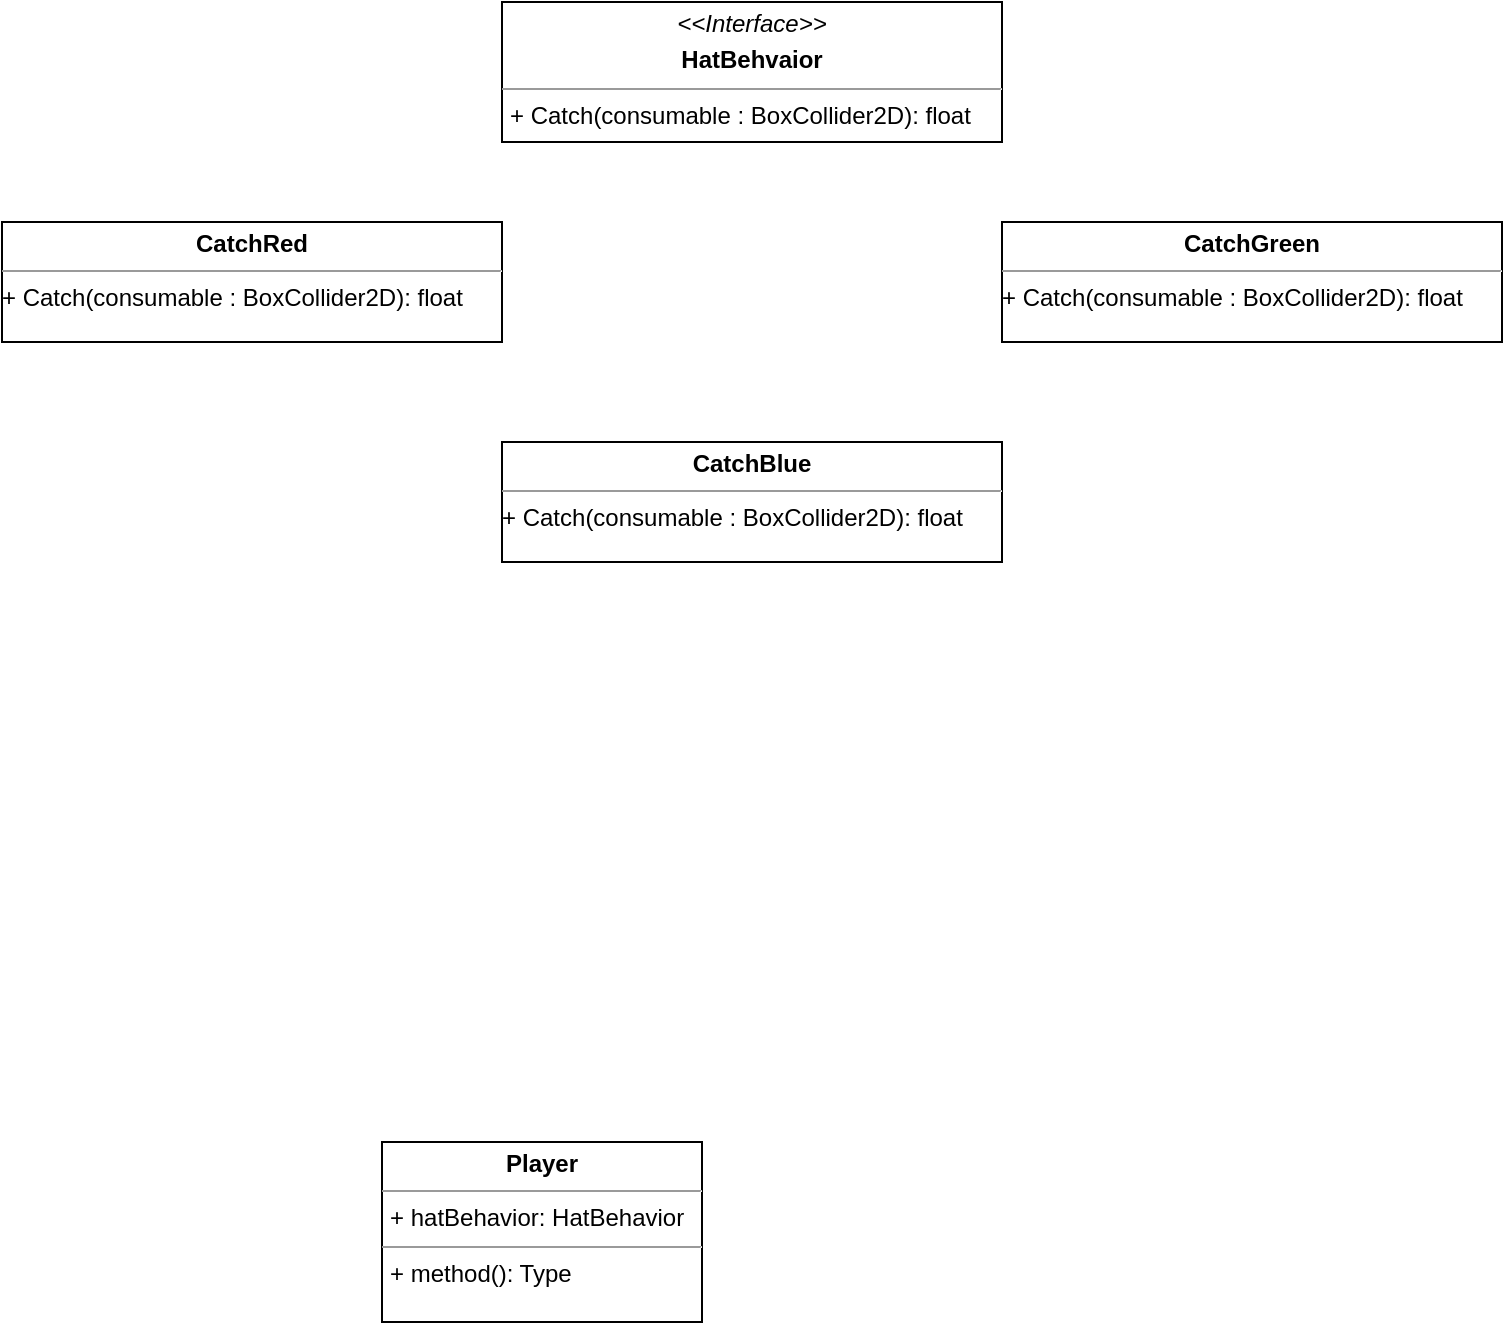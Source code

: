 <mxfile version="20.8.11" type="github">
  <diagram name="Page-1" id="_drXOrPgHEnCKHgYDRfn">
    <mxGraphModel dx="989" dy="1172" grid="1" gridSize="10" guides="1" tooltips="1" connect="1" arrows="1" fold="1" page="1" pageScale="1" pageWidth="850" pageHeight="1100" math="0" shadow="0">
      <root>
        <mxCell id="0" />
        <mxCell id="1" parent="0" />
        <mxCell id="OY9QgAVdFtcm1IzDkcS8-1" value="&lt;p style=&quot;margin:0px;margin-top:4px;text-align:center;&quot;&gt;&lt;i&gt;&amp;lt;&amp;lt;Interface&amp;gt;&amp;gt;&lt;/i&gt;&lt;/p&gt;&lt;p style=&quot;margin:0px;margin-top:4px;text-align:center;&quot;&gt;&lt;b&gt;HatBehvaior&lt;/b&gt;&lt;b&gt;&lt;br&gt;&lt;/b&gt;&lt;/p&gt;&lt;hr size=&quot;1&quot;&gt;&lt;p style=&quot;margin:0px;margin-left:4px;&quot;&gt;+ Catch(consumable : BoxCollider2D): float&lt;br&gt;&lt;/p&gt;" style="verticalAlign=top;align=left;overflow=fill;fontSize=12;fontFamily=Helvetica;html=1;" parent="1" vertex="1">
          <mxGeometry x="300" y="30" width="250" height="70" as="geometry" />
        </mxCell>
        <mxCell id="OY9QgAVdFtcm1IzDkcS8-2" value="&lt;p style=&quot;margin:0px;margin-top:4px;text-align:center;&quot;&gt;&lt;b&gt;CatchRed&lt;/b&gt;&lt;/p&gt;&lt;hr size=&quot;1&quot;&gt;+ Catch(consumable : BoxCollider2D): float" style="verticalAlign=top;align=left;overflow=fill;fontSize=12;fontFamily=Helvetica;html=1;" parent="1" vertex="1">
          <mxGeometry x="50" y="140" width="250" height="60" as="geometry" />
        </mxCell>
        <mxCell id="hLs7GmLyj4tSTQkJ18Le-1" value="&lt;p style=&quot;margin:0px;margin-top:4px;text-align:center;&quot;&gt;&lt;b&gt;CatchGreen&lt;/b&gt;&lt;/p&gt;&lt;hr size=&quot;1&quot;&gt;+ Catch(consumable : BoxCollider2D): float" style="verticalAlign=top;align=left;overflow=fill;fontSize=12;fontFamily=Helvetica;html=1;" vertex="1" parent="1">
          <mxGeometry x="550" y="140" width="250" height="60" as="geometry" />
        </mxCell>
        <mxCell id="hLs7GmLyj4tSTQkJ18Le-2" value="&lt;p style=&quot;margin:0px;margin-top:4px;text-align:center;&quot;&gt;&lt;b&gt;CatchBlue&lt;/b&gt;&lt;/p&gt;&lt;hr size=&quot;1&quot;&gt;+ Catch(consumable : BoxCollider2D): float" style="verticalAlign=top;align=left;overflow=fill;fontSize=12;fontFamily=Helvetica;html=1;" vertex="1" parent="1">
          <mxGeometry x="300" y="250" width="250" height="60" as="geometry" />
        </mxCell>
        <mxCell id="hLs7GmLyj4tSTQkJ18Le-3" value="&lt;p style=&quot;margin:0px;margin-top:4px;text-align:center;&quot;&gt;&lt;b&gt;Player&lt;/b&gt;&lt;br&gt;&lt;/p&gt;&lt;hr size=&quot;1&quot;&gt;&lt;p style=&quot;margin:0px;margin-left:4px;&quot;&gt;+ hatBehavior: HatBehavior&lt;/p&gt;&lt;hr size=&quot;1&quot;&gt;&lt;p style=&quot;margin:0px;margin-left:4px;&quot;&gt;+ method(): Type&lt;/p&gt;" style="verticalAlign=top;align=left;overflow=fill;fontSize=12;fontFamily=Helvetica;html=1;" vertex="1" parent="1">
          <mxGeometry x="240" y="600" width="160" height="90" as="geometry" />
        </mxCell>
      </root>
    </mxGraphModel>
  </diagram>
</mxfile>
